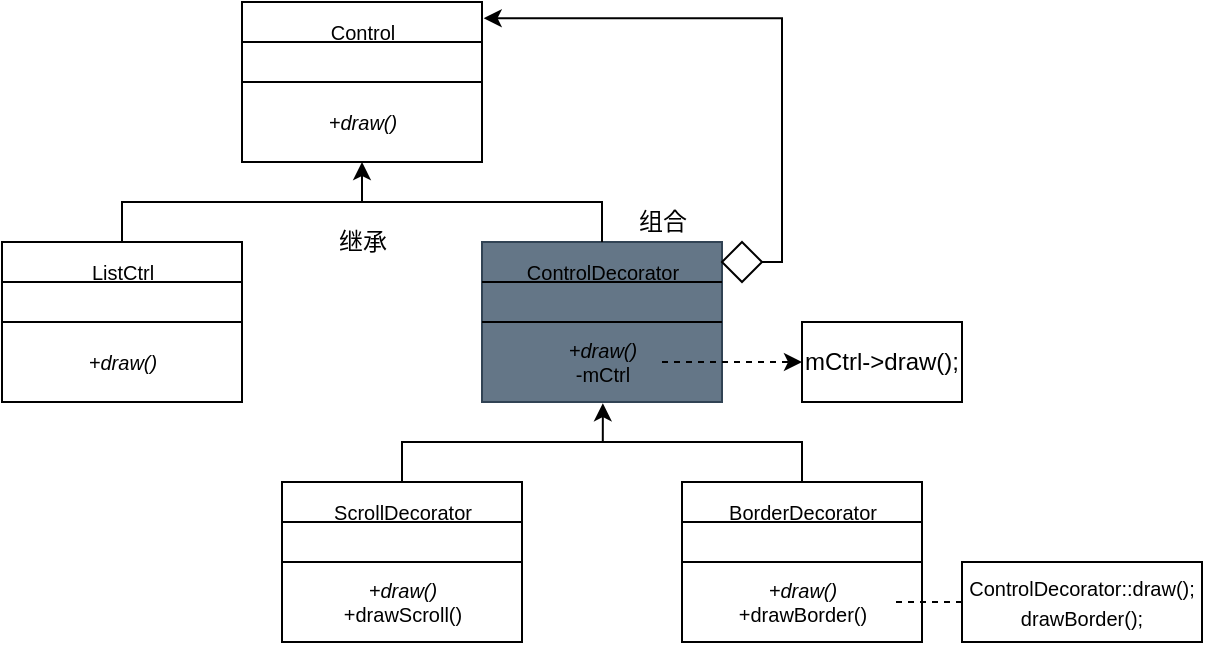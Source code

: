<mxfile>
    <diagram id="TFqqVESlZAAxuIw7TCiq" name="第 1 页">
        <mxGraphModel dx="878" dy="364" grid="1" gridSize="10" guides="1" tooltips="1" connect="1" arrows="1" fold="1" page="1" pageScale="1" pageWidth="827" pageHeight="1169" math="0" shadow="0">
            <root>
                <mxCell id="0"/>
                <mxCell id="1" parent="0"/>
                <mxCell id="15" value="" style="group" vertex="1" connectable="0" parent="1">
                    <mxGeometry x="480" y="240" width="120" height="80" as="geometry"/>
                </mxCell>
                <mxCell id="16" value="" style="whiteSpace=wrap;html=1;fontSize=10;fillColor=#647687;fontColor=#ffffff;strokeColor=#314354;" vertex="1" parent="15">
                    <mxGeometry width="120" height="80" as="geometry"/>
                </mxCell>
                <mxCell id="17" style="edgeStyle=none;html=1;exitX=0;exitY=0.25;exitDx=0;exitDy=0;entryX=1;entryY=0.25;entryDx=0;entryDy=0;fontSize=10;endArrow=none;endFill=0;" edge="1" parent="15" source="16" target="16">
                    <mxGeometry relative="1" as="geometry"/>
                </mxCell>
                <mxCell id="18" value="ControlDecorator" style="text;html=1;align=center;verticalAlign=middle;resizable=0;points=[];autosize=1;strokeColor=none;fillColor=none;fontSize=10;" vertex="1" parent="15">
                    <mxGeometry x="10" width="100" height="30" as="geometry"/>
                </mxCell>
                <mxCell id="19" value="&lt;i&gt;+draw()&lt;/i&gt;&lt;br&gt;-mCtrl" style="text;html=1;align=center;verticalAlign=middle;resizable=0;points=[];autosize=1;strokeColor=none;fillColor=none;fontSize=10;" vertex="1" parent="15">
                    <mxGeometry x="30" y="40" width="60" height="40" as="geometry"/>
                </mxCell>
                <mxCell id="20" style="edgeStyle=none;html=1;exitX=0;exitY=0.25;exitDx=0;exitDy=0;entryX=1;entryY=0.25;entryDx=0;entryDy=0;fontSize=10;endArrow=none;endFill=0;" edge="1" parent="15">
                    <mxGeometry relative="1" as="geometry">
                        <mxPoint y="40" as="sourcePoint"/>
                        <mxPoint x="120" y="40" as="targetPoint"/>
                    </mxGeometry>
                </mxCell>
                <mxCell id="22" style="edgeStyle=orthogonalEdgeStyle;rounded=0;html=1;endArrow=none;endFill=0;" edge="1" parent="1" source="10">
                    <mxGeometry relative="1" as="geometry">
                        <mxPoint x="420" y="220.0" as="targetPoint"/>
                        <Array as="points">
                            <mxPoint x="300" y="220"/>
                        </Array>
                    </mxGeometry>
                </mxCell>
                <mxCell id="10" value="" style="whiteSpace=wrap;html=1;fontSize=10;" vertex="1" parent="1">
                    <mxGeometry x="240" y="240" width="120" height="80" as="geometry"/>
                </mxCell>
                <mxCell id="11" style="edgeStyle=none;html=1;exitX=0;exitY=0.25;exitDx=0;exitDy=0;entryX=1;entryY=0.25;entryDx=0;entryDy=0;fontSize=10;endArrow=none;endFill=0;" edge="1" parent="1" source="10" target="10">
                    <mxGeometry relative="1" as="geometry"/>
                </mxCell>
                <mxCell id="12" value="ListCtrl" style="text;html=1;align=center;verticalAlign=middle;resizable=0;points=[];autosize=1;strokeColor=none;fillColor=none;fontSize=10;" vertex="1" parent="1">
                    <mxGeometry x="275" y="240" width="50" height="30" as="geometry"/>
                </mxCell>
                <mxCell id="13" value="&lt;i&gt;+draw()&lt;/i&gt;" style="text;html=1;align=center;verticalAlign=middle;resizable=0;points=[];autosize=1;strokeColor=none;fillColor=none;fontSize=10;" vertex="1" parent="1">
                    <mxGeometry x="270" y="285" width="60" height="30" as="geometry"/>
                </mxCell>
                <mxCell id="14" style="edgeStyle=none;html=1;exitX=0;exitY=0.25;exitDx=0;exitDy=0;entryX=1;entryY=0.25;entryDx=0;entryDy=0;fontSize=10;endArrow=none;endFill=0;" edge="1" parent="1">
                    <mxGeometry relative="1" as="geometry">
                        <mxPoint x="240" y="280" as="sourcePoint"/>
                        <mxPoint x="360" y="280" as="targetPoint"/>
                    </mxGeometry>
                </mxCell>
                <mxCell id="3" value="" style="whiteSpace=wrap;html=1;fontSize=10;" vertex="1" parent="1">
                    <mxGeometry x="360" y="120" width="120" height="80" as="geometry"/>
                </mxCell>
                <mxCell id="4" style="edgeStyle=none;html=1;exitX=0;exitY=0.25;exitDx=0;exitDy=0;entryX=1;entryY=0.25;entryDx=0;entryDy=0;fontSize=10;endArrow=none;endFill=0;" edge="1" parent="1" source="3" target="3">
                    <mxGeometry relative="1" as="geometry"/>
                </mxCell>
                <mxCell id="5" value="Control" style="text;html=1;align=center;verticalAlign=middle;resizable=0;points=[];autosize=1;strokeColor=none;fillColor=none;fontSize=10;" vertex="1" parent="1">
                    <mxGeometry x="390" y="120" width="60" height="30" as="geometry"/>
                </mxCell>
                <mxCell id="6" value="&lt;i&gt;+draw()&lt;/i&gt;" style="text;html=1;align=center;verticalAlign=middle;resizable=0;points=[];autosize=1;strokeColor=none;fillColor=none;fontSize=10;" vertex="1" parent="1">
                    <mxGeometry x="390" y="165" width="60" height="30" as="geometry"/>
                </mxCell>
                <mxCell id="7" style="edgeStyle=none;html=1;exitX=0;exitY=0.25;exitDx=0;exitDy=0;entryX=1;entryY=0.25;entryDx=0;entryDy=0;fontSize=10;endArrow=none;endFill=0;" edge="1" parent="1">
                    <mxGeometry relative="1" as="geometry">
                        <mxPoint x="360" y="160" as="sourcePoint"/>
                        <mxPoint x="480" y="160" as="targetPoint"/>
                    </mxGeometry>
                </mxCell>
                <mxCell id="21" style="edgeStyle=orthogonalEdgeStyle;html=1;entryX=0.5;entryY=1;entryDx=0;entryDy=0;rounded=0;" edge="1" parent="1" source="18" target="3">
                    <mxGeometry relative="1" as="geometry">
                        <Array as="points">
                            <mxPoint x="540" y="220"/>
                            <mxPoint x="420" y="220"/>
                        </Array>
                    </mxGeometry>
                </mxCell>
                <mxCell id="23" value="继承" style="text;html=1;align=center;verticalAlign=middle;resizable=0;points=[];autosize=1;strokeColor=none;fillColor=none;" vertex="1" parent="1">
                    <mxGeometry x="395" y="225" width="50" height="30" as="geometry"/>
                </mxCell>
                <mxCell id="25" style="edgeStyle=orthogonalEdgeStyle;rounded=0;html=1;entryX=1.007;entryY=0.101;entryDx=0;entryDy=0;entryPerimeter=0;endArrow=classic;endFill=1;" edge="1" parent="1" source="24" target="3">
                    <mxGeometry relative="1" as="geometry">
                        <Array as="points">
                            <mxPoint x="630" y="250"/>
                            <mxPoint x="630" y="128"/>
                        </Array>
                    </mxGeometry>
                </mxCell>
                <mxCell id="24" value="" style="rhombus;whiteSpace=wrap;html=1;" vertex="1" parent="1">
                    <mxGeometry x="600" y="240" width="20" height="20" as="geometry"/>
                </mxCell>
                <mxCell id="26" value="组合" style="text;html=1;align=center;verticalAlign=middle;resizable=0;points=[];autosize=1;strokeColor=none;fillColor=none;" vertex="1" parent="1">
                    <mxGeometry x="545" y="215" width="50" height="30" as="geometry"/>
                </mxCell>
                <mxCell id="27" value="mCtrl-&amp;gt;draw();" style="whiteSpace=wrap;html=1;" vertex="1" parent="1">
                    <mxGeometry x="640" y="280" width="80" height="40" as="geometry"/>
                </mxCell>
                <mxCell id="28" style="edgeStyle=orthogonalEdgeStyle;rounded=0;html=1;entryX=0;entryY=0.5;entryDx=0;entryDy=0;endArrow=classic;endFill=1;dashed=1;" edge="1" parent="1" source="19" target="27">
                    <mxGeometry relative="1" as="geometry"/>
                </mxCell>
                <mxCell id="30" value="" style="whiteSpace=wrap;html=1;fontSize=10;" vertex="1" parent="1">
                    <mxGeometry x="380" y="360" width="120" height="80" as="geometry"/>
                </mxCell>
                <mxCell id="31" style="edgeStyle=none;html=1;exitX=0;exitY=0.25;exitDx=0;exitDy=0;entryX=1;entryY=0.25;entryDx=0;entryDy=0;fontSize=10;endArrow=none;endFill=0;" edge="1" parent="1" source="30" target="30">
                    <mxGeometry relative="1" as="geometry"/>
                </mxCell>
                <mxCell id="41" style="edgeStyle=orthogonalEdgeStyle;rounded=0;html=1;entryX=0.507;entryY=1.015;entryDx=0;entryDy=0;entryPerimeter=0;endArrow=classic;endFill=1;" edge="1" parent="1" source="32" target="19">
                    <mxGeometry relative="1" as="geometry">
                        <Array as="points">
                            <mxPoint x="440" y="340"/>
                            <mxPoint x="540" y="340"/>
                        </Array>
                    </mxGeometry>
                </mxCell>
                <mxCell id="32" value="ScrollDecorator" style="text;html=1;align=center;verticalAlign=middle;resizable=0;points=[];autosize=1;strokeColor=none;fillColor=none;fontSize=10;" vertex="1" parent="1">
                    <mxGeometry x="395" y="360" width="90" height="30" as="geometry"/>
                </mxCell>
                <mxCell id="33" value="&lt;i&gt;+draw()&lt;/i&gt;&lt;br&gt;+drawScroll()" style="text;html=1;align=center;verticalAlign=middle;resizable=0;points=[];autosize=1;strokeColor=none;fillColor=none;fontSize=10;" vertex="1" parent="1">
                    <mxGeometry x="400" y="400" width="80" height="40" as="geometry"/>
                </mxCell>
                <mxCell id="34" style="edgeStyle=none;html=1;exitX=0;exitY=0.25;exitDx=0;exitDy=0;entryX=1;entryY=0.25;entryDx=0;entryDy=0;fontSize=10;endArrow=none;endFill=0;" edge="1" parent="1">
                    <mxGeometry relative="1" as="geometry">
                        <mxPoint x="380" y="400" as="sourcePoint"/>
                        <mxPoint x="500" y="400" as="targetPoint"/>
                    </mxGeometry>
                </mxCell>
                <mxCell id="36" value="" style="whiteSpace=wrap;html=1;fontSize=10;" vertex="1" parent="1">
                    <mxGeometry x="580" y="360" width="120" height="80" as="geometry"/>
                </mxCell>
                <mxCell id="37" style="edgeStyle=none;html=1;exitX=0;exitY=0.25;exitDx=0;exitDy=0;entryX=1;entryY=0.25;entryDx=0;entryDy=0;fontSize=10;endArrow=none;endFill=0;" edge="1" parent="1" source="36" target="36">
                    <mxGeometry relative="1" as="geometry"/>
                </mxCell>
                <mxCell id="42" style="edgeStyle=orthogonalEdgeStyle;rounded=0;html=1;endArrow=none;endFill=0;" edge="1" parent="1" source="38">
                    <mxGeometry relative="1" as="geometry">
                        <mxPoint x="540" y="340" as="targetPoint"/>
                        <Array as="points">
                            <mxPoint x="640" y="340"/>
                        </Array>
                    </mxGeometry>
                </mxCell>
                <mxCell id="38" value="BorderDecorator" style="text;html=1;align=center;verticalAlign=middle;resizable=0;points=[];autosize=1;strokeColor=none;fillColor=none;fontSize=10;" vertex="1" parent="1">
                    <mxGeometry x="590" y="360" width="100" height="30" as="geometry"/>
                </mxCell>
                <mxCell id="39" value="&lt;i&gt;+draw()&lt;/i&gt;&lt;br&gt;+drawBorder()" style="text;html=1;align=center;verticalAlign=middle;resizable=0;points=[];autosize=1;strokeColor=none;fillColor=none;fontSize=10;" vertex="1" parent="1">
                    <mxGeometry x="595" y="400" width="90" height="40" as="geometry"/>
                </mxCell>
                <mxCell id="40" style="edgeStyle=none;html=1;exitX=0;exitY=0.25;exitDx=0;exitDy=0;entryX=1;entryY=0.25;entryDx=0;entryDy=0;fontSize=10;endArrow=none;endFill=0;" edge="1" parent="1">
                    <mxGeometry relative="1" as="geometry">
                        <mxPoint x="580" y="400" as="sourcePoint"/>
                        <mxPoint x="700" y="400" as="targetPoint"/>
                    </mxGeometry>
                </mxCell>
                <mxCell id="44" style="edgeStyle=orthogonalEdgeStyle;rounded=0;html=1;exitX=0;exitY=0.5;exitDx=0;exitDy=0;endArrow=none;endFill=0;dashed=1;" edge="1" parent="1" source="43" target="39">
                    <mxGeometry relative="1" as="geometry"/>
                </mxCell>
                <mxCell id="43" value="&lt;span style=&quot;font-size: 10px;&quot;&gt;ControlDecorator::draw();&lt;br&gt;drawBorder();&lt;br&gt;&lt;/span&gt;" style="whiteSpace=wrap;html=1;" vertex="1" parent="1">
                    <mxGeometry x="720" y="400" width="120" height="40" as="geometry"/>
                </mxCell>
            </root>
        </mxGraphModel>
    </diagram>
</mxfile>